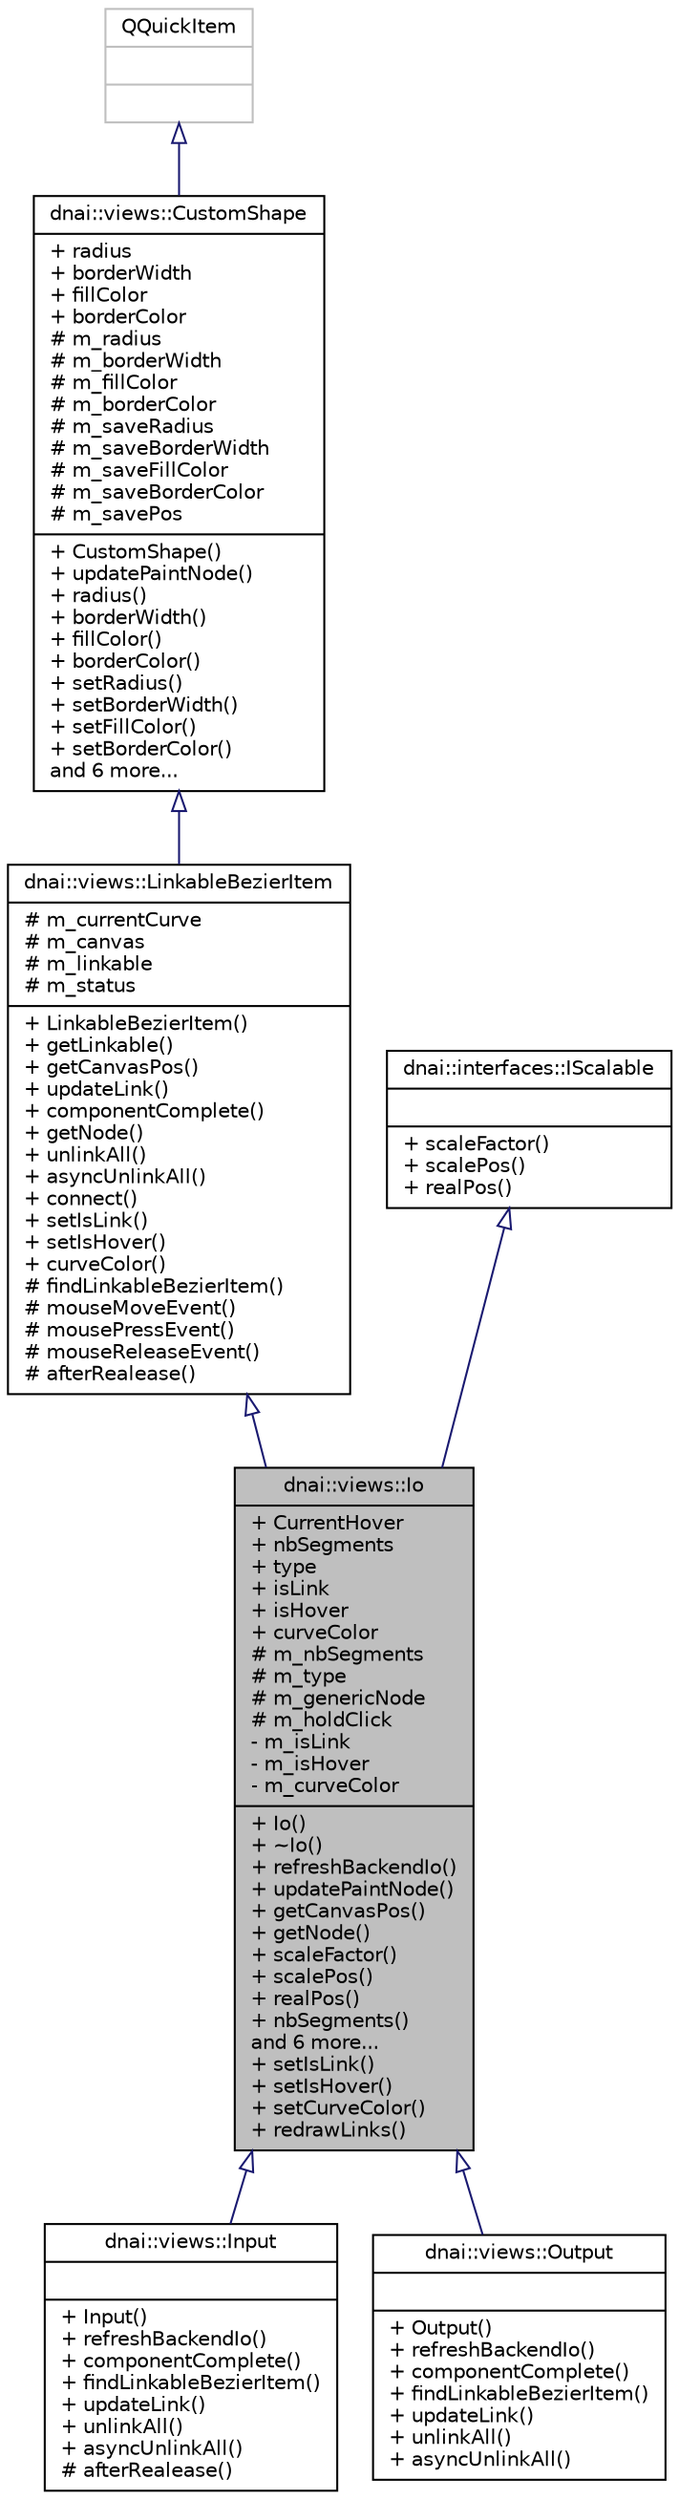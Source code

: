 digraph "dnai::views::Io"
{
  edge [fontname="Helvetica",fontsize="10",labelfontname="Helvetica",labelfontsize="10"];
  node [fontname="Helvetica",fontsize="10",shape=record];
  Node1 [label="{dnai::views::Io\n|+ CurrentHover\l+ nbSegments\l+ type\l+ isLink\l+ isHover\l+ curveColor\l# m_nbSegments\l# m_type\l# m_genericNode\l# m_holdClick\l- m_isLink\l- m_isHover\l- m_curveColor\l|+ Io()\l+ ~Io()\l+ refreshBackendIo()\l+ updatePaintNode()\l+ getCanvasPos()\l+ getNode()\l+ scaleFactor()\l+ scalePos()\l+ realPos()\l+ nbSegments()\land 6 more...\l+ setIsLink()\l+ setIsHover()\l+ setCurveColor()\l+ redrawLinks()\l}",height=0.2,width=0.4,color="black", fillcolor="grey75", style="filled", fontcolor="black"];
  Node2 -> Node1 [dir="back",color="midnightblue",fontsize="10",style="solid",arrowtail="onormal",fontname="Helvetica"];
  Node2 [label="{dnai::views::LinkableBezierItem\n|# m_currentCurve\l# m_canvas\l# m_linkable\l# m_status\l|+ LinkableBezierItem()\l+ getLinkable()\l+ getCanvasPos()\l+ updateLink()\l+ componentComplete()\l+ getNode()\l+ unlinkAll()\l+ asyncUnlinkAll()\l+ connect()\l+ setIsLink()\l+ setIsHover()\l+ curveColor()\l# findLinkableBezierItem()\l# mouseMoveEvent()\l# mousePressEvent()\l# mouseReleaseEvent()\l# afterRealease()\l}",height=0.2,width=0.4,color="black", fillcolor="white", style="filled",URL="$classdnai_1_1views_1_1_linkable_bezier_item.html"];
  Node3 -> Node2 [dir="back",color="midnightblue",fontsize="10",style="solid",arrowtail="onormal",fontname="Helvetica"];
  Node3 [label="{dnai::views::CustomShape\n|+ radius\l+ borderWidth\l+ fillColor\l+ borderColor\l# m_radius\l# m_borderWidth\l# m_fillColor\l# m_borderColor\l# m_saveRadius\l# m_saveBorderWidth\l# m_saveFillColor\l# m_saveBorderColor\l# m_savePos\l|+ CustomShape()\l+ updatePaintNode()\l+ radius()\l+ borderWidth()\l+ fillColor()\l+ borderColor()\l+ setRadius()\l+ setBorderWidth()\l+ setFillColor()\l+ setBorderColor()\land 6 more...\l}",height=0.2,width=0.4,color="black", fillcolor="white", style="filled",URL="$classdnai_1_1views_1_1_custom_shape.html"];
  Node4 -> Node3 [dir="back",color="midnightblue",fontsize="10",style="solid",arrowtail="onormal",fontname="Helvetica"];
  Node4 [label="{QQuickItem\n||}",height=0.2,width=0.4,color="grey75", fillcolor="white", style="filled"];
  Node5 -> Node1 [dir="back",color="midnightblue",fontsize="10",style="solid",arrowtail="onormal",fontname="Helvetica"];
  Node5 [label="{dnai::interfaces::IScalable\n||+ scaleFactor()\l+ scalePos()\l+ realPos()\l}",height=0.2,width=0.4,color="black", fillcolor="white", style="filled",URL="$classdnai_1_1interfaces_1_1_i_scalable.html",tooltip="This interface allow to create custom scale for inherited object. "];
  Node1 -> Node6 [dir="back",color="midnightblue",fontsize="10",style="solid",arrowtail="onormal",fontname="Helvetica"];
  Node6 [label="{dnai::views::Input\n||+ Input()\l+ refreshBackendIo()\l+ componentComplete()\l+ findLinkableBezierItem()\l+ updateLink()\l+ unlinkAll()\l+ asyncUnlinkAll()\l# afterRealease()\l}",height=0.2,width=0.4,color="black", fillcolor="white", style="filled",URL="$classdnai_1_1views_1_1_input.html"];
  Node1 -> Node7 [dir="back",color="midnightblue",fontsize="10",style="solid",arrowtail="onormal",fontname="Helvetica"];
  Node7 [label="{dnai::views::Output\n||+ Output()\l+ refreshBackendIo()\l+ componentComplete()\l+ findLinkableBezierItem()\l+ updateLink()\l+ unlinkAll()\l+ asyncUnlinkAll()\l}",height=0.2,width=0.4,color="black", fillcolor="white", style="filled",URL="$classdnai_1_1views_1_1_output.html"];
}

